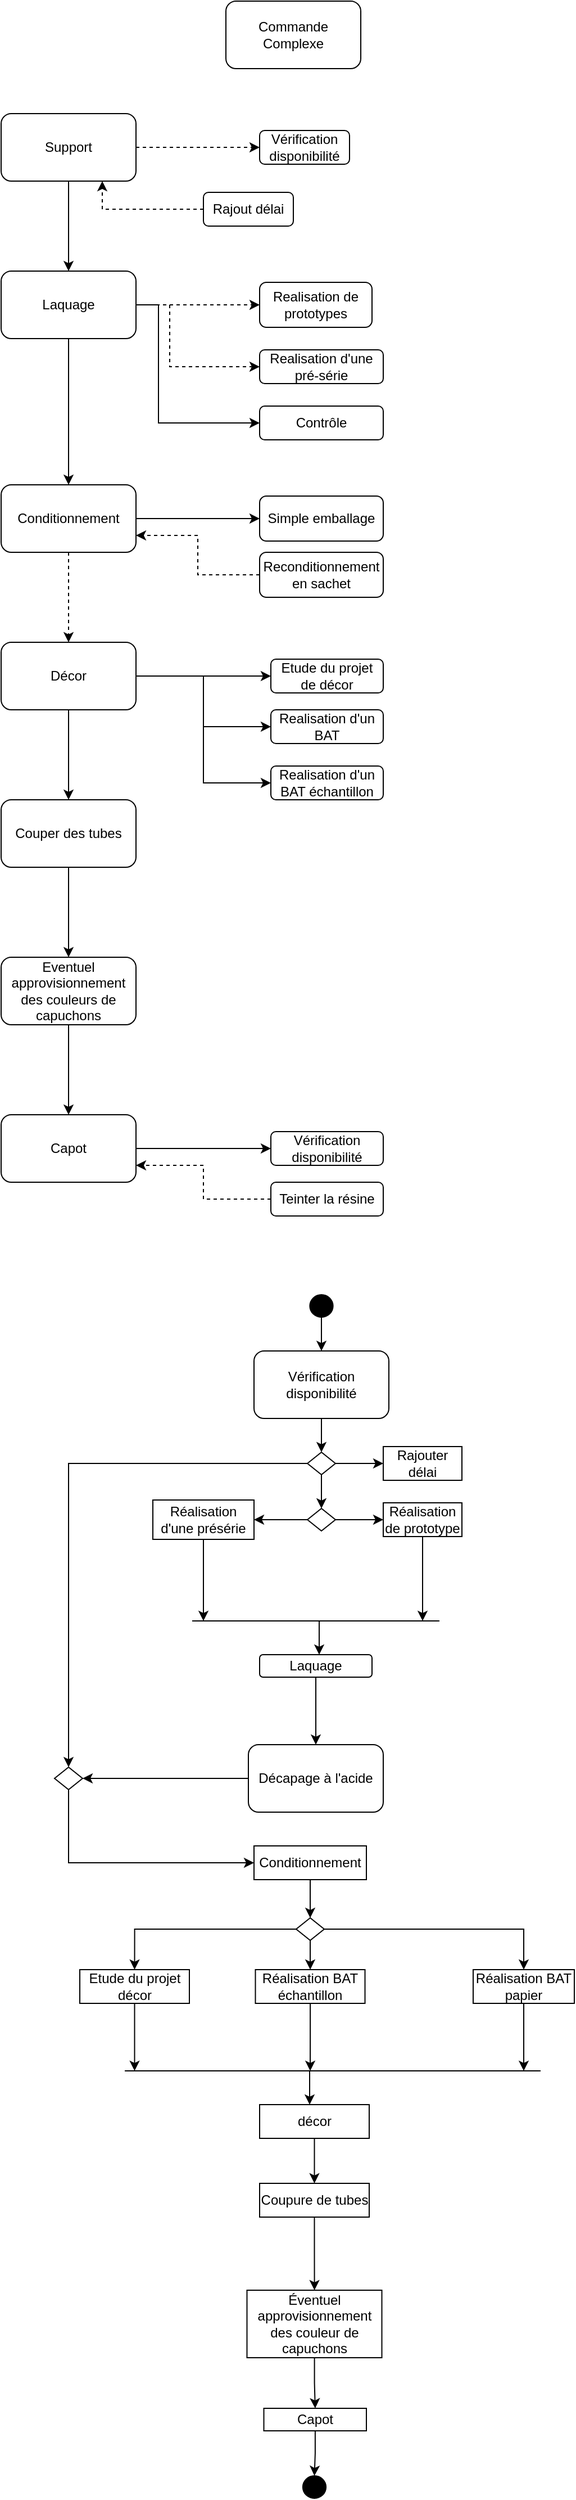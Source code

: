 <mxfile version="15.7.0" type="github">
  <diagram id="se_EdWjztJK8_XPempFn" name="Page-1">
    <mxGraphModel dx="2066" dy="825" grid="1" gridSize="10" guides="1" tooltips="1" connect="1" arrows="1" fold="1" page="1" pageScale="1" pageWidth="827" pageHeight="1169" math="0" shadow="0">
      <root>
        <mxCell id="0" />
        <mxCell id="1" parent="0" />
        <mxCell id="S7vpxCLJ1-0W_zbgZVxM-2" value="Commande Complexe" style="rounded=1;whiteSpace=wrap;html=1;" vertex="1" parent="1">
          <mxGeometry x="330" y="40" width="120" height="60" as="geometry" />
        </mxCell>
        <mxCell id="S7vpxCLJ1-0W_zbgZVxM-5" value="" style="edgeStyle=orthogonalEdgeStyle;rounded=0;orthogonalLoop=1;jettySize=auto;html=1;dashed=1;" edge="1" parent="1" source="S7vpxCLJ1-0W_zbgZVxM-3" target="S7vpxCLJ1-0W_zbgZVxM-4">
          <mxGeometry relative="1" as="geometry" />
        </mxCell>
        <mxCell id="S7vpxCLJ1-0W_zbgZVxM-7" value="" style="edgeStyle=orthogonalEdgeStyle;rounded=0;orthogonalLoop=1;jettySize=auto;html=1;" edge="1" parent="1" source="S7vpxCLJ1-0W_zbgZVxM-3" target="S7vpxCLJ1-0W_zbgZVxM-6">
          <mxGeometry relative="1" as="geometry" />
        </mxCell>
        <mxCell id="S7vpxCLJ1-0W_zbgZVxM-3" value="Support" style="rounded=1;whiteSpace=wrap;html=1;" vertex="1" parent="1">
          <mxGeometry x="130" y="140" width="120" height="60" as="geometry" />
        </mxCell>
        <mxCell id="S7vpxCLJ1-0W_zbgZVxM-4" value="Vérification disponibilité" style="whiteSpace=wrap;html=1;rounded=1;" vertex="1" parent="1">
          <mxGeometry x="360" y="155" width="80" height="30" as="geometry" />
        </mxCell>
        <mxCell id="S7vpxCLJ1-0W_zbgZVxM-9" value="" style="edgeStyle=orthogonalEdgeStyle;rounded=0;orthogonalLoop=1;jettySize=auto;html=1;" edge="1" parent="1" source="S7vpxCLJ1-0W_zbgZVxM-6" target="S7vpxCLJ1-0W_zbgZVxM-8">
          <mxGeometry relative="1" as="geometry" />
        </mxCell>
        <mxCell id="S7vpxCLJ1-0W_zbgZVxM-11" value="" style="edgeStyle=orthogonalEdgeStyle;rounded=0;orthogonalLoop=1;jettySize=auto;html=1;dashed=1;" edge="1" parent="1" source="S7vpxCLJ1-0W_zbgZVxM-6" target="S7vpxCLJ1-0W_zbgZVxM-10">
          <mxGeometry relative="1" as="geometry" />
        </mxCell>
        <mxCell id="S7vpxCLJ1-0W_zbgZVxM-15" style="edgeStyle=orthogonalEdgeStyle;rounded=0;orthogonalLoop=1;jettySize=auto;html=1;exitX=1;exitY=0.5;exitDx=0;exitDy=0;entryX=0;entryY=0.5;entryDx=0;entryDy=0;dashed=1;" edge="1" parent="1" source="S7vpxCLJ1-0W_zbgZVxM-6" target="S7vpxCLJ1-0W_zbgZVxM-12">
          <mxGeometry relative="1" as="geometry">
            <Array as="points">
              <mxPoint x="280" y="310" />
              <mxPoint x="280" y="365" />
            </Array>
          </mxGeometry>
        </mxCell>
        <mxCell id="S7vpxCLJ1-0W_zbgZVxM-17" style="edgeStyle=orthogonalEdgeStyle;rounded=0;orthogonalLoop=1;jettySize=auto;html=1;entryX=0;entryY=0.5;entryDx=0;entryDy=0;" edge="1" parent="1" source="S7vpxCLJ1-0W_zbgZVxM-6" target="S7vpxCLJ1-0W_zbgZVxM-16">
          <mxGeometry relative="1" as="geometry">
            <Array as="points">
              <mxPoint x="270" y="310" />
              <mxPoint x="270" y="415" />
            </Array>
          </mxGeometry>
        </mxCell>
        <mxCell id="S7vpxCLJ1-0W_zbgZVxM-6" value="Laquage" style="whiteSpace=wrap;html=1;rounded=1;" vertex="1" parent="1">
          <mxGeometry x="130" y="280" width="120" height="60" as="geometry" />
        </mxCell>
        <mxCell id="S7vpxCLJ1-0W_zbgZVxM-21" value="" style="edgeStyle=orthogonalEdgeStyle;rounded=0;orthogonalLoop=1;jettySize=auto;html=1;" edge="1" parent="1" source="S7vpxCLJ1-0W_zbgZVxM-8" target="S7vpxCLJ1-0W_zbgZVxM-20">
          <mxGeometry relative="1" as="geometry" />
        </mxCell>
        <mxCell id="S7vpxCLJ1-0W_zbgZVxM-26" value="" style="edgeStyle=orthogonalEdgeStyle;rounded=0;orthogonalLoop=1;jettySize=auto;html=1;dashed=1;" edge="1" parent="1" source="S7vpxCLJ1-0W_zbgZVxM-8" target="S7vpxCLJ1-0W_zbgZVxM-25">
          <mxGeometry relative="1" as="geometry" />
        </mxCell>
        <mxCell id="S7vpxCLJ1-0W_zbgZVxM-8" value="Conditionnement" style="whiteSpace=wrap;html=1;rounded=1;" vertex="1" parent="1">
          <mxGeometry x="130" y="470" width="120" height="60" as="geometry" />
        </mxCell>
        <mxCell id="S7vpxCLJ1-0W_zbgZVxM-10" value="Realisation de prototypes" style="whiteSpace=wrap;html=1;rounded=1;" vertex="1" parent="1">
          <mxGeometry x="360" y="290" width="100" height="40" as="geometry" />
        </mxCell>
        <mxCell id="S7vpxCLJ1-0W_zbgZVxM-12" value="Realisation d&#39;une pré-série" style="whiteSpace=wrap;html=1;rounded=1;" vertex="1" parent="1">
          <mxGeometry x="360" y="350" width="110" height="30" as="geometry" />
        </mxCell>
        <mxCell id="S7vpxCLJ1-0W_zbgZVxM-16" value="Contrôle" style="whiteSpace=wrap;html=1;rounded=1;" vertex="1" parent="1">
          <mxGeometry x="360" y="400" width="110" height="30" as="geometry" />
        </mxCell>
        <mxCell id="S7vpxCLJ1-0W_zbgZVxM-19" style="edgeStyle=orthogonalEdgeStyle;rounded=0;orthogonalLoop=1;jettySize=auto;html=1;entryX=0.75;entryY=1;entryDx=0;entryDy=0;dashed=1;" edge="1" parent="1" source="S7vpxCLJ1-0W_zbgZVxM-18" target="S7vpxCLJ1-0W_zbgZVxM-3">
          <mxGeometry relative="1" as="geometry" />
        </mxCell>
        <mxCell id="S7vpxCLJ1-0W_zbgZVxM-18" value="Rajout délai" style="whiteSpace=wrap;html=1;rounded=1;" vertex="1" parent="1">
          <mxGeometry x="310" y="210" width="80" height="30" as="geometry" />
        </mxCell>
        <mxCell id="S7vpxCLJ1-0W_zbgZVxM-20" value="Simple emballage" style="whiteSpace=wrap;html=1;rounded=1;" vertex="1" parent="1">
          <mxGeometry x="360" y="480" width="110" height="40" as="geometry" />
        </mxCell>
        <mxCell id="S7vpxCLJ1-0W_zbgZVxM-24" style="edgeStyle=orthogonalEdgeStyle;rounded=0;orthogonalLoop=1;jettySize=auto;html=1;entryX=1;entryY=0.75;entryDx=0;entryDy=0;dashed=1;" edge="1" parent="1" source="S7vpxCLJ1-0W_zbgZVxM-23" target="S7vpxCLJ1-0W_zbgZVxM-8">
          <mxGeometry relative="1" as="geometry" />
        </mxCell>
        <mxCell id="S7vpxCLJ1-0W_zbgZVxM-23" value="Reconditionnement en sachet" style="whiteSpace=wrap;html=1;rounded=1;" vertex="1" parent="1">
          <mxGeometry x="360" y="530" width="110" height="40" as="geometry" />
        </mxCell>
        <mxCell id="S7vpxCLJ1-0W_zbgZVxM-28" value="" style="edgeStyle=orthogonalEdgeStyle;rounded=0;orthogonalLoop=1;jettySize=auto;html=1;" edge="1" parent="1" source="S7vpxCLJ1-0W_zbgZVxM-25" target="S7vpxCLJ1-0W_zbgZVxM-27">
          <mxGeometry relative="1" as="geometry" />
        </mxCell>
        <mxCell id="S7vpxCLJ1-0W_zbgZVxM-31" style="edgeStyle=orthogonalEdgeStyle;rounded=0;orthogonalLoop=1;jettySize=auto;html=1;entryX=0;entryY=0.5;entryDx=0;entryDy=0;" edge="1" parent="1" source="S7vpxCLJ1-0W_zbgZVxM-25" target="S7vpxCLJ1-0W_zbgZVxM-29">
          <mxGeometry relative="1" as="geometry" />
        </mxCell>
        <mxCell id="S7vpxCLJ1-0W_zbgZVxM-32" style="edgeStyle=orthogonalEdgeStyle;rounded=0;orthogonalLoop=1;jettySize=auto;html=1;entryX=0;entryY=0.5;entryDx=0;entryDy=0;" edge="1" parent="1" source="S7vpxCLJ1-0W_zbgZVxM-25" target="S7vpxCLJ1-0W_zbgZVxM-30">
          <mxGeometry relative="1" as="geometry" />
        </mxCell>
        <mxCell id="S7vpxCLJ1-0W_zbgZVxM-34" value="" style="edgeStyle=orthogonalEdgeStyle;rounded=0;orthogonalLoop=1;jettySize=auto;html=1;" edge="1" parent="1" source="S7vpxCLJ1-0W_zbgZVxM-25" target="S7vpxCLJ1-0W_zbgZVxM-33">
          <mxGeometry relative="1" as="geometry" />
        </mxCell>
        <mxCell id="S7vpxCLJ1-0W_zbgZVxM-25" value="Décor" style="whiteSpace=wrap;html=1;rounded=1;" vertex="1" parent="1">
          <mxGeometry x="130" y="610" width="120" height="60" as="geometry" />
        </mxCell>
        <mxCell id="S7vpxCLJ1-0W_zbgZVxM-27" value="Etude du projet de décor" style="whiteSpace=wrap;html=1;rounded=1;" vertex="1" parent="1">
          <mxGeometry x="370" y="625" width="100" height="30" as="geometry" />
        </mxCell>
        <mxCell id="S7vpxCLJ1-0W_zbgZVxM-29" value="Realisation d&#39;un BAT" style="whiteSpace=wrap;html=1;rounded=1;" vertex="1" parent="1">
          <mxGeometry x="370" y="670" width="100" height="30" as="geometry" />
        </mxCell>
        <mxCell id="S7vpxCLJ1-0W_zbgZVxM-30" value="Realisation d&#39;un BAT échantillon" style="whiteSpace=wrap;html=1;rounded=1;" vertex="1" parent="1">
          <mxGeometry x="370" y="720" width="100" height="30" as="geometry" />
        </mxCell>
        <mxCell id="S7vpxCLJ1-0W_zbgZVxM-36" value="" style="edgeStyle=orthogonalEdgeStyle;rounded=0;orthogonalLoop=1;jettySize=auto;html=1;" edge="1" parent="1" source="S7vpxCLJ1-0W_zbgZVxM-33" target="S7vpxCLJ1-0W_zbgZVxM-35">
          <mxGeometry relative="1" as="geometry" />
        </mxCell>
        <mxCell id="S7vpxCLJ1-0W_zbgZVxM-33" value="Couper des tubes" style="whiteSpace=wrap;html=1;rounded=1;" vertex="1" parent="1">
          <mxGeometry x="130" y="750" width="120" height="60" as="geometry" />
        </mxCell>
        <mxCell id="S7vpxCLJ1-0W_zbgZVxM-38" value="" style="edgeStyle=orthogonalEdgeStyle;rounded=0;orthogonalLoop=1;jettySize=auto;html=1;" edge="1" parent="1" source="S7vpxCLJ1-0W_zbgZVxM-35" target="S7vpxCLJ1-0W_zbgZVxM-37">
          <mxGeometry relative="1" as="geometry" />
        </mxCell>
        <mxCell id="S7vpxCLJ1-0W_zbgZVxM-35" value="Eventuel approvisionnement des couleurs de capuchons" style="whiteSpace=wrap;html=1;rounded=1;" vertex="1" parent="1">
          <mxGeometry x="130" y="890" width="120" height="60" as="geometry" />
        </mxCell>
        <mxCell id="S7vpxCLJ1-0W_zbgZVxM-40" value="" style="edgeStyle=orthogonalEdgeStyle;rounded=0;orthogonalLoop=1;jettySize=auto;html=1;" edge="1" parent="1" source="S7vpxCLJ1-0W_zbgZVxM-37" target="S7vpxCLJ1-0W_zbgZVxM-39">
          <mxGeometry relative="1" as="geometry" />
        </mxCell>
        <mxCell id="S7vpxCLJ1-0W_zbgZVxM-37" value="Capot" style="whiteSpace=wrap;html=1;rounded=1;" vertex="1" parent="1">
          <mxGeometry x="130" y="1030" width="120" height="60" as="geometry" />
        </mxCell>
        <mxCell id="S7vpxCLJ1-0W_zbgZVxM-39" value="Vérification disponibilité" style="whiteSpace=wrap;html=1;rounded=1;" vertex="1" parent="1">
          <mxGeometry x="370" y="1045" width="100" height="30" as="geometry" />
        </mxCell>
        <mxCell id="S7vpxCLJ1-0W_zbgZVxM-42" style="edgeStyle=orthogonalEdgeStyle;rounded=0;orthogonalLoop=1;jettySize=auto;html=1;entryX=1;entryY=0.75;entryDx=0;entryDy=0;dashed=1;" edge="1" parent="1" source="S7vpxCLJ1-0W_zbgZVxM-41" target="S7vpxCLJ1-0W_zbgZVxM-37">
          <mxGeometry relative="1" as="geometry" />
        </mxCell>
        <mxCell id="S7vpxCLJ1-0W_zbgZVxM-41" value="Teinter la résine" style="whiteSpace=wrap;html=1;rounded=1;" vertex="1" parent="1">
          <mxGeometry x="370" y="1090" width="100" height="30" as="geometry" />
        </mxCell>
        <mxCell id="S7vpxCLJ1-0W_zbgZVxM-45" value="" style="edgeStyle=orthogonalEdgeStyle;rounded=0;orthogonalLoop=1;jettySize=auto;html=1;" edge="1" parent="1" source="S7vpxCLJ1-0W_zbgZVxM-43" target="S7vpxCLJ1-0W_zbgZVxM-44">
          <mxGeometry relative="1" as="geometry" />
        </mxCell>
        <mxCell id="S7vpxCLJ1-0W_zbgZVxM-43" value="Vérification disponibilité" style="rounded=1;whiteSpace=wrap;html=1;" vertex="1" parent="1">
          <mxGeometry x="355" y="1240" width="120" height="60" as="geometry" />
        </mxCell>
        <mxCell id="S7vpxCLJ1-0W_zbgZVxM-47" value="" style="edgeStyle=orthogonalEdgeStyle;rounded=0;orthogonalLoop=1;jettySize=auto;html=1;" edge="1" parent="1" source="S7vpxCLJ1-0W_zbgZVxM-44" target="S7vpxCLJ1-0W_zbgZVxM-46">
          <mxGeometry relative="1" as="geometry" />
        </mxCell>
        <mxCell id="S7vpxCLJ1-0W_zbgZVxM-50" value="" style="edgeStyle=orthogonalEdgeStyle;rounded=0;orthogonalLoop=1;jettySize=auto;html=1;" edge="1" parent="1" source="S7vpxCLJ1-0W_zbgZVxM-44" target="S7vpxCLJ1-0W_zbgZVxM-48">
          <mxGeometry relative="1" as="geometry" />
        </mxCell>
        <mxCell id="S7vpxCLJ1-0W_zbgZVxM-65" style="edgeStyle=orthogonalEdgeStyle;rounded=0;orthogonalLoop=1;jettySize=auto;html=1;entryX=0.5;entryY=0;entryDx=0;entryDy=0;" edge="1" parent="1" source="S7vpxCLJ1-0W_zbgZVxM-44" target="S7vpxCLJ1-0W_zbgZVxM-62">
          <mxGeometry relative="1" as="geometry" />
        </mxCell>
        <mxCell id="S7vpxCLJ1-0W_zbgZVxM-44" value="" style="rhombus;whiteSpace=wrap;html=1;rounded=1;arcSize=0;" vertex="1" parent="1">
          <mxGeometry x="402.5" y="1330" width="25" height="20" as="geometry" />
        </mxCell>
        <mxCell id="S7vpxCLJ1-0W_zbgZVxM-46" value="Rajouter délai" style="whiteSpace=wrap;html=1;rounded=1;arcSize=0;" vertex="1" parent="1">
          <mxGeometry x="470" y="1325" width="70" height="30" as="geometry" />
        </mxCell>
        <mxCell id="S7vpxCLJ1-0W_zbgZVxM-52" value="" style="edgeStyle=orthogonalEdgeStyle;rounded=0;orthogonalLoop=1;jettySize=auto;html=1;" edge="1" parent="1" source="S7vpxCLJ1-0W_zbgZVxM-48" target="S7vpxCLJ1-0W_zbgZVxM-51">
          <mxGeometry relative="1" as="geometry" />
        </mxCell>
        <mxCell id="S7vpxCLJ1-0W_zbgZVxM-54" value="" style="edgeStyle=orthogonalEdgeStyle;rounded=0;orthogonalLoop=1;jettySize=auto;html=1;" edge="1" parent="1" source="S7vpxCLJ1-0W_zbgZVxM-48" target="S7vpxCLJ1-0W_zbgZVxM-53">
          <mxGeometry relative="1" as="geometry" />
        </mxCell>
        <mxCell id="S7vpxCLJ1-0W_zbgZVxM-48" value="" style="rhombus;whiteSpace=wrap;html=1;rounded=1;arcSize=0;" vertex="1" parent="1">
          <mxGeometry x="402.5" y="1380" width="25" height="20" as="geometry" />
        </mxCell>
        <mxCell id="S7vpxCLJ1-0W_zbgZVxM-56" style="edgeStyle=orthogonalEdgeStyle;rounded=0;orthogonalLoop=1;jettySize=auto;html=1;" edge="1" parent="1" source="S7vpxCLJ1-0W_zbgZVxM-51">
          <mxGeometry relative="1" as="geometry">
            <mxPoint x="505" y="1480" as="targetPoint" />
          </mxGeometry>
        </mxCell>
        <mxCell id="S7vpxCLJ1-0W_zbgZVxM-51" value="Réalisation de prototype" style="whiteSpace=wrap;html=1;rounded=1;arcSize=0;" vertex="1" parent="1">
          <mxGeometry x="470" y="1375" width="70" height="30" as="geometry" />
        </mxCell>
        <mxCell id="S7vpxCLJ1-0W_zbgZVxM-57" style="edgeStyle=orthogonalEdgeStyle;rounded=0;orthogonalLoop=1;jettySize=auto;html=1;" edge="1" parent="1" source="S7vpxCLJ1-0W_zbgZVxM-53">
          <mxGeometry relative="1" as="geometry">
            <mxPoint x="310" y="1480" as="targetPoint" />
          </mxGeometry>
        </mxCell>
        <mxCell id="S7vpxCLJ1-0W_zbgZVxM-53" value="Réalisation d&#39;une présérie" style="whiteSpace=wrap;html=1;rounded=1;arcSize=0;" vertex="1" parent="1">
          <mxGeometry x="265" y="1372.5" width="90" height="35" as="geometry" />
        </mxCell>
        <mxCell id="S7vpxCLJ1-0W_zbgZVxM-55" value="" style="endArrow=none;html=1;rounded=0;" edge="1" parent="1">
          <mxGeometry width="50" height="50" relative="1" as="geometry">
            <mxPoint x="300" y="1480" as="sourcePoint" />
            <mxPoint x="520" y="1480" as="targetPoint" />
          </mxGeometry>
        </mxCell>
        <mxCell id="S7vpxCLJ1-0W_zbgZVxM-58" value="" style="endArrow=classic;html=1;rounded=0;" edge="1" parent="1">
          <mxGeometry width="50" height="50" relative="1" as="geometry">
            <mxPoint x="413" y="1480" as="sourcePoint" />
            <mxPoint x="413" y="1510" as="targetPoint" />
          </mxGeometry>
        </mxCell>
        <mxCell id="S7vpxCLJ1-0W_zbgZVxM-61" value="" style="edgeStyle=orthogonalEdgeStyle;rounded=0;orthogonalLoop=1;jettySize=auto;html=1;" edge="1" parent="1" source="S7vpxCLJ1-0W_zbgZVxM-59" target="S7vpxCLJ1-0W_zbgZVxM-60">
          <mxGeometry relative="1" as="geometry" />
        </mxCell>
        <mxCell id="S7vpxCLJ1-0W_zbgZVxM-59" value="Laquage" style="rounded=1;whiteSpace=wrap;html=1;" vertex="1" parent="1">
          <mxGeometry x="360" y="1510" width="100" height="20" as="geometry" />
        </mxCell>
        <mxCell id="S7vpxCLJ1-0W_zbgZVxM-63" style="edgeStyle=orthogonalEdgeStyle;rounded=0;orthogonalLoop=1;jettySize=auto;html=1;entryX=1;entryY=0.5;entryDx=0;entryDy=0;" edge="1" parent="1" source="S7vpxCLJ1-0W_zbgZVxM-60" target="S7vpxCLJ1-0W_zbgZVxM-62">
          <mxGeometry relative="1" as="geometry" />
        </mxCell>
        <mxCell id="S7vpxCLJ1-0W_zbgZVxM-60" value="Décapage à l&#39;acide" style="whiteSpace=wrap;html=1;rounded=1;" vertex="1" parent="1">
          <mxGeometry x="350" y="1590" width="120" height="60" as="geometry" />
        </mxCell>
        <mxCell id="S7vpxCLJ1-0W_zbgZVxM-68" value="" style="edgeStyle=orthogonalEdgeStyle;rounded=0;orthogonalLoop=1;jettySize=auto;html=1;entryX=0;entryY=0.5;entryDx=0;entryDy=0;" edge="1" parent="1" source="S7vpxCLJ1-0W_zbgZVxM-62" target="S7vpxCLJ1-0W_zbgZVxM-67">
          <mxGeometry relative="1" as="geometry">
            <Array as="points">
              <mxPoint x="190" y="1695" />
            </Array>
          </mxGeometry>
        </mxCell>
        <mxCell id="S7vpxCLJ1-0W_zbgZVxM-62" value="" style="rhombus;whiteSpace=wrap;html=1;rounded=1;arcSize=0;" vertex="1" parent="1">
          <mxGeometry x="177.5" y="1610" width="25" height="20" as="geometry" />
        </mxCell>
        <mxCell id="S7vpxCLJ1-0W_zbgZVxM-77" style="edgeStyle=orthogonalEdgeStyle;rounded=0;orthogonalLoop=1;jettySize=auto;html=1;entryX=0.5;entryY=0;entryDx=0;entryDy=0;" edge="1" parent="1" source="S7vpxCLJ1-0W_zbgZVxM-67" target="S7vpxCLJ1-0W_zbgZVxM-71">
          <mxGeometry relative="1" as="geometry" />
        </mxCell>
        <mxCell id="S7vpxCLJ1-0W_zbgZVxM-67" value="Conditionnement" style="whiteSpace=wrap;html=1;rounded=1;arcSize=0;" vertex="1" parent="1">
          <mxGeometry x="355" y="1680" width="100" height="30" as="geometry" />
        </mxCell>
        <mxCell id="S7vpxCLJ1-0W_zbgZVxM-80" value="" style="edgeStyle=orthogonalEdgeStyle;rounded=0;orthogonalLoop=1;jettySize=auto;html=1;" edge="1" parent="1" source="S7vpxCLJ1-0W_zbgZVxM-71" target="S7vpxCLJ1-0W_zbgZVxM-79">
          <mxGeometry relative="1" as="geometry" />
        </mxCell>
        <mxCell id="S7vpxCLJ1-0W_zbgZVxM-82" value="" style="edgeStyle=orthogonalEdgeStyle;rounded=0;orthogonalLoop=1;jettySize=auto;html=1;" edge="1" parent="1" source="S7vpxCLJ1-0W_zbgZVxM-71" target="S7vpxCLJ1-0W_zbgZVxM-81">
          <mxGeometry relative="1" as="geometry" />
        </mxCell>
        <mxCell id="S7vpxCLJ1-0W_zbgZVxM-84" style="edgeStyle=orthogonalEdgeStyle;rounded=0;orthogonalLoop=1;jettySize=auto;html=1;entryX=0.5;entryY=0;entryDx=0;entryDy=0;" edge="1" parent="1" source="S7vpxCLJ1-0W_zbgZVxM-71" target="S7vpxCLJ1-0W_zbgZVxM-83">
          <mxGeometry relative="1" as="geometry" />
        </mxCell>
        <mxCell id="S7vpxCLJ1-0W_zbgZVxM-71" value="" style="rhombus;whiteSpace=wrap;html=1;rounded=1;arcSize=0;" vertex="1" parent="1">
          <mxGeometry x="392.5" y="1744" width="25" height="20" as="geometry" />
        </mxCell>
        <mxCell id="S7vpxCLJ1-0W_zbgZVxM-87" style="edgeStyle=orthogonalEdgeStyle;rounded=0;orthogonalLoop=1;jettySize=auto;html=1;" edge="1" parent="1" source="S7vpxCLJ1-0W_zbgZVxM-79">
          <mxGeometry relative="1" as="geometry">
            <mxPoint x="405" y="1880" as="targetPoint" />
          </mxGeometry>
        </mxCell>
        <mxCell id="S7vpxCLJ1-0W_zbgZVxM-79" value="Réalisation BAT échantillon" style="whiteSpace=wrap;html=1;rounded=1;arcSize=0;" vertex="1" parent="1">
          <mxGeometry x="356.25" y="1790" width="97.5" height="30" as="geometry" />
        </mxCell>
        <mxCell id="S7vpxCLJ1-0W_zbgZVxM-88" style="edgeStyle=orthogonalEdgeStyle;rounded=0;orthogonalLoop=1;jettySize=auto;html=1;" edge="1" parent="1" source="S7vpxCLJ1-0W_zbgZVxM-81">
          <mxGeometry relative="1" as="geometry">
            <mxPoint x="595" y="1880" as="targetPoint" />
          </mxGeometry>
        </mxCell>
        <mxCell id="S7vpxCLJ1-0W_zbgZVxM-81" value="Réalisation BAT papier" style="whiteSpace=wrap;html=1;rounded=1;arcSize=0;" vertex="1" parent="1">
          <mxGeometry x="550" y="1790" width="90" height="30" as="geometry" />
        </mxCell>
        <mxCell id="S7vpxCLJ1-0W_zbgZVxM-86" style="edgeStyle=orthogonalEdgeStyle;rounded=0;orthogonalLoop=1;jettySize=auto;html=1;" edge="1" parent="1" source="S7vpxCLJ1-0W_zbgZVxM-83">
          <mxGeometry relative="1" as="geometry">
            <mxPoint x="248.75" y="1880" as="targetPoint" />
          </mxGeometry>
        </mxCell>
        <mxCell id="S7vpxCLJ1-0W_zbgZVxM-83" value="Etude du projet décor" style="whiteSpace=wrap;html=1;rounded=1;arcSize=0;" vertex="1" parent="1">
          <mxGeometry x="200" y="1790" width="97.5" height="30" as="geometry" />
        </mxCell>
        <mxCell id="S7vpxCLJ1-0W_zbgZVxM-85" value="" style="endArrow=none;html=1;rounded=0;" edge="1" parent="1">
          <mxGeometry width="50" height="50" relative="1" as="geometry">
            <mxPoint x="240" y="1880" as="sourcePoint" />
            <mxPoint x="610" y="1880" as="targetPoint" />
          </mxGeometry>
        </mxCell>
        <mxCell id="S7vpxCLJ1-0W_zbgZVxM-89" value="" style="endArrow=classic;html=1;rounded=0;" edge="1" parent="1">
          <mxGeometry width="50" height="50" relative="1" as="geometry">
            <mxPoint x="404.5" y="1880" as="sourcePoint" />
            <mxPoint x="404.5" y="1910" as="targetPoint" />
          </mxGeometry>
        </mxCell>
        <mxCell id="S7vpxCLJ1-0W_zbgZVxM-92" value="" style="edgeStyle=orthogonalEdgeStyle;rounded=0;orthogonalLoop=1;jettySize=auto;html=1;" edge="1" parent="1" source="S7vpxCLJ1-0W_zbgZVxM-90" target="S7vpxCLJ1-0W_zbgZVxM-91">
          <mxGeometry relative="1" as="geometry" />
        </mxCell>
        <mxCell id="S7vpxCLJ1-0W_zbgZVxM-90" value="décor" style="whiteSpace=wrap;html=1;rounded=1;arcSize=0;" vertex="1" parent="1">
          <mxGeometry x="360" y="1910" width="97.5" height="30" as="geometry" />
        </mxCell>
        <mxCell id="S7vpxCLJ1-0W_zbgZVxM-94" value="" style="edgeStyle=orthogonalEdgeStyle;rounded=0;orthogonalLoop=1;jettySize=auto;html=1;" edge="1" parent="1" source="S7vpxCLJ1-0W_zbgZVxM-91" target="S7vpxCLJ1-0W_zbgZVxM-93">
          <mxGeometry relative="1" as="geometry" />
        </mxCell>
        <mxCell id="S7vpxCLJ1-0W_zbgZVxM-91" value="Coupure de tubes" style="whiteSpace=wrap;html=1;rounded=1;arcSize=0;" vertex="1" parent="1">
          <mxGeometry x="360" y="1980" width="97.5" height="30" as="geometry" />
        </mxCell>
        <mxCell id="S7vpxCLJ1-0W_zbgZVxM-96" value="" style="edgeStyle=orthogonalEdgeStyle;rounded=0;orthogonalLoop=1;jettySize=auto;html=1;" edge="1" parent="1" source="S7vpxCLJ1-0W_zbgZVxM-93" target="S7vpxCLJ1-0W_zbgZVxM-95">
          <mxGeometry relative="1" as="geometry" />
        </mxCell>
        <mxCell id="S7vpxCLJ1-0W_zbgZVxM-93" value="Éventuel approvisionnement des couleur de capuchons" style="whiteSpace=wrap;html=1;rounded=1;arcSize=0;" vertex="1" parent="1">
          <mxGeometry x="348.75" y="2075" width="120" height="60" as="geometry" />
        </mxCell>
        <mxCell id="S7vpxCLJ1-0W_zbgZVxM-98" value="" style="edgeStyle=orthogonalEdgeStyle;rounded=0;orthogonalLoop=1;jettySize=auto;html=1;" edge="1" parent="1" source="S7vpxCLJ1-0W_zbgZVxM-95" target="S7vpxCLJ1-0W_zbgZVxM-97">
          <mxGeometry relative="1" as="geometry" />
        </mxCell>
        <mxCell id="S7vpxCLJ1-0W_zbgZVxM-95" value="Capot" style="whiteSpace=wrap;html=1;rounded=1;arcSize=0;" vertex="1" parent="1">
          <mxGeometry x="363.75" y="2180" width="91.25" height="20" as="geometry" />
        </mxCell>
        <mxCell id="S7vpxCLJ1-0W_zbgZVxM-97" value="" style="ellipse;whiteSpace=wrap;html=1;rounded=1;arcSize=0;fillColor=#000000;" vertex="1" parent="1">
          <mxGeometry x="398.43" y="2240" width="20.63" height="20" as="geometry" />
        </mxCell>
        <mxCell id="S7vpxCLJ1-0W_zbgZVxM-100" value="" style="edgeStyle=orthogonalEdgeStyle;rounded=0;orthogonalLoop=1;jettySize=auto;html=1;" edge="1" parent="1" source="S7vpxCLJ1-0W_zbgZVxM-99" target="S7vpxCLJ1-0W_zbgZVxM-43">
          <mxGeometry relative="1" as="geometry" />
        </mxCell>
        <mxCell id="S7vpxCLJ1-0W_zbgZVxM-99" value="" style="ellipse;whiteSpace=wrap;html=1;rounded=1;arcSize=0;fillColor=#000000;" vertex="1" parent="1">
          <mxGeometry x="404.68" y="1190" width="20.63" height="20" as="geometry" />
        </mxCell>
      </root>
    </mxGraphModel>
  </diagram>
</mxfile>
